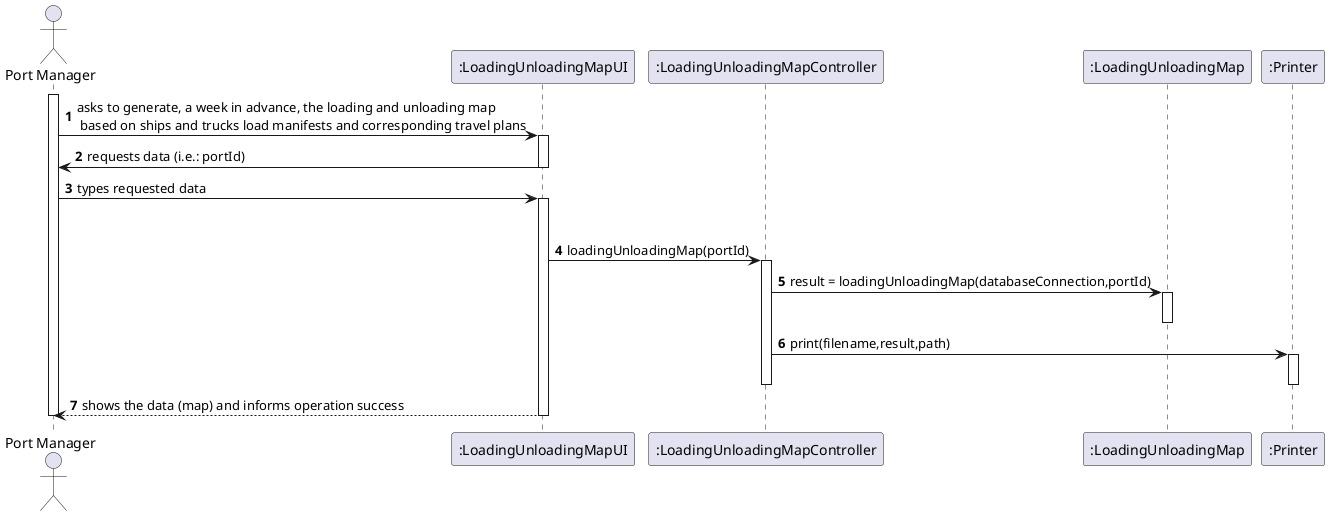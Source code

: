 @startuml
'https://plantuml.com/sequence-diagram

autonumber
actor "Port Manager" as PM
participant ":LoadingUnloadingMapUI" as LUMUI
participant ":LoadingUnloadingMapController" as LUMC
participant ":LoadingUnloadingMap" as LUM
participant ":Printer" as P

activate PM
PM -> LUMUI: asks to generate, a week in advance, the loading and unloading map \n based on ships and trucks load manifests and corresponding travel plans
activate LUMUI
LUMUI -> PM : requests data (i.e.: portId)
deactivate LUMUI

PM -> LUMUI: types requested data
activate LUMUI

deactivate LUMC
LUMUI -> LUMC : loadingUnloadingMap(portId)
activate LUMC
LUMC -> LUM : result = loadingUnloadingMap(databaseConnection,portId)
activate LUM
deactivate LUM
LUMC -> P : print(filename,result,path)
activate P
deactivate P
deactivate LUMC


LUMUI --> PM : shows the data (map) and informs operation success
deactivate LUMC
deactivate LUMUI
deactivate PM
@enduml
